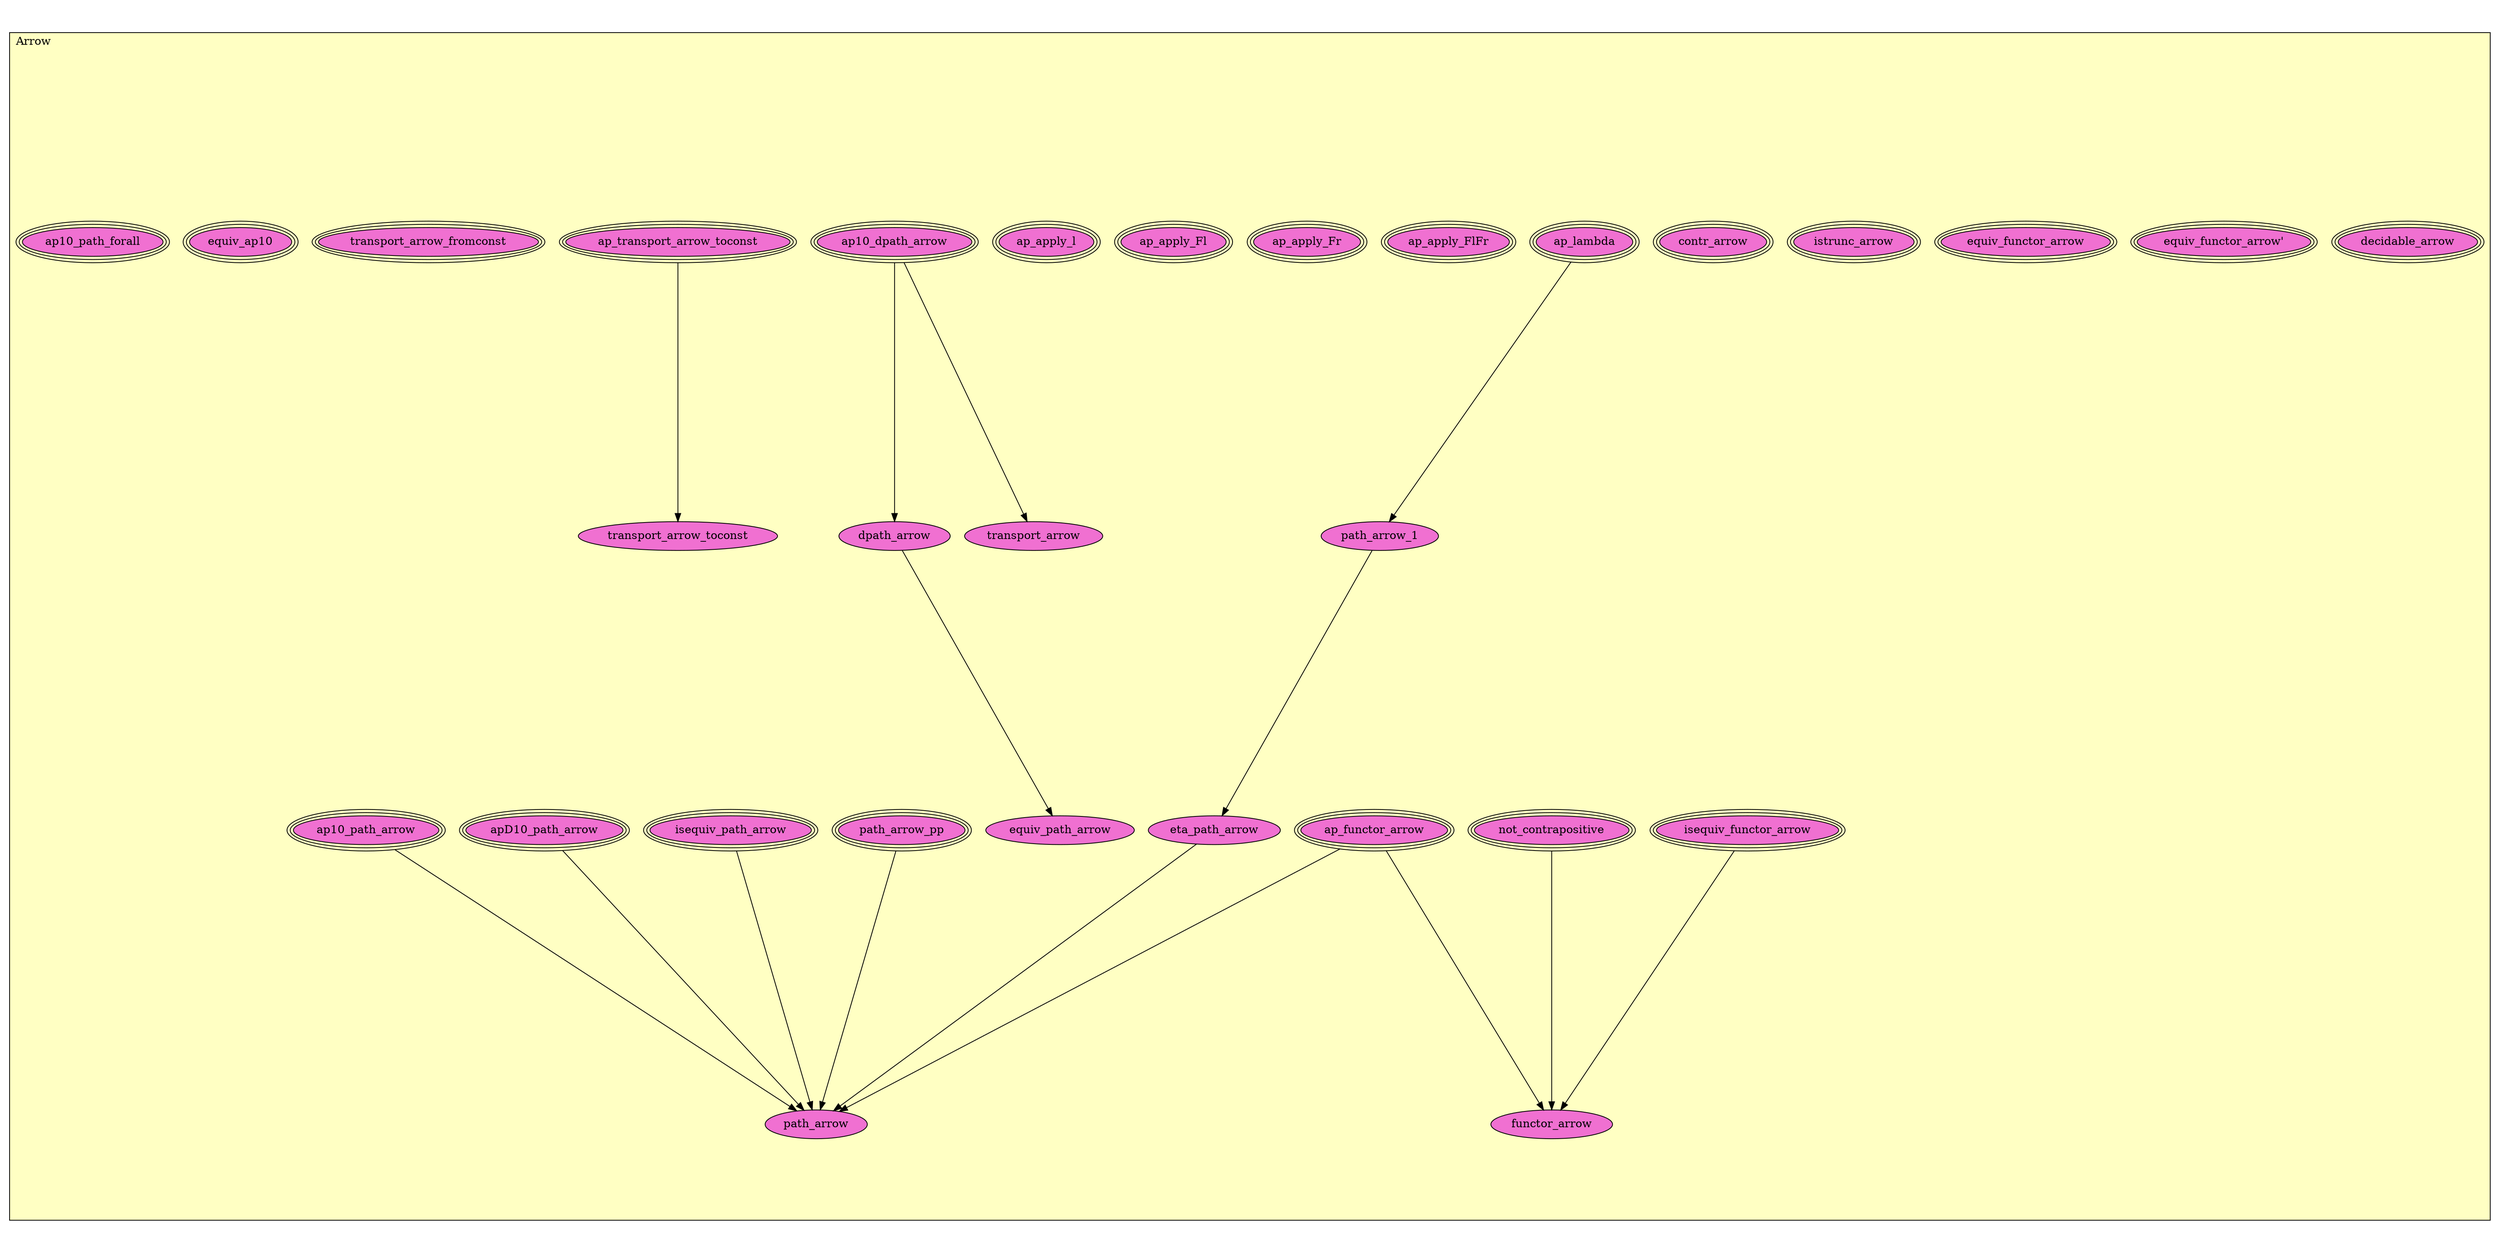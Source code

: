 digraph HoTT_Types_Arrow {
  graph [ratio=0.5]
  node [style=filled]
Arrow_decidable_arrow [label="decidable_arrow", URL=<Arrow.html#decidable_arrow>, peripheries=3, fillcolor="#F070D1"] ;
Arrow_equiv_functor_arrow_ [label="equiv_functor_arrow'", URL=<Arrow.html#equiv_functor_arrow'>, peripheries=3, fillcolor="#F070D1"] ;
Arrow_equiv_functor_arrow [label="equiv_functor_arrow", URL=<Arrow.html#equiv_functor_arrow>, peripheries=3, fillcolor="#F070D1"] ;
Arrow_isequiv_functor_arrow [label="isequiv_functor_arrow", URL=<Arrow.html#isequiv_functor_arrow>, peripheries=3, fillcolor="#F070D1"] ;
Arrow_istrunc_arrow [label="istrunc_arrow", URL=<Arrow.html#istrunc_arrow>, peripheries=3, fillcolor="#F070D1"] ;
Arrow_contr_arrow [label="contr_arrow", URL=<Arrow.html#contr_arrow>, peripheries=3, fillcolor="#F070D1"] ;
Arrow_ap_functor_arrow [label="ap_functor_arrow", URL=<Arrow.html#ap_functor_arrow>, peripheries=3, fillcolor="#F070D1"] ;
Arrow_not_contrapositive [label="not_contrapositive", URL=<Arrow.html#not_contrapositive>, peripheries=3, fillcolor="#F070D1"] ;
Arrow_functor_arrow [label="functor_arrow", URL=<Arrow.html#functor_arrow>, fillcolor="#F070D1"] ;
Arrow_ap_lambda [label="ap_lambda", URL=<Arrow.html#ap_lambda>, peripheries=3, fillcolor="#F070D1"] ;
Arrow_ap_apply_FlFr [label="ap_apply_FlFr", URL=<Arrow.html#ap_apply_FlFr>, peripheries=3, fillcolor="#F070D1"] ;
Arrow_ap_apply_Fr [label="ap_apply_Fr", URL=<Arrow.html#ap_apply_Fr>, peripheries=3, fillcolor="#F070D1"] ;
Arrow_ap_apply_Fl [label="ap_apply_Fl", URL=<Arrow.html#ap_apply_Fl>, peripheries=3, fillcolor="#F070D1"] ;
Arrow_ap_apply_l [label="ap_apply_l", URL=<Arrow.html#ap_apply_l>, peripheries=3, fillcolor="#F070D1"] ;
Arrow_ap10_dpath_arrow [label="ap10_dpath_arrow", URL=<Arrow.html#ap10_dpath_arrow>, peripheries=3, fillcolor="#F070D1"] ;
Arrow_dpath_arrow [label="dpath_arrow", URL=<Arrow.html#dpath_arrow>, fillcolor="#F070D1"] ;
Arrow_ap_transport_arrow_toconst [label="ap_transport_arrow_toconst", URL=<Arrow.html#ap_transport_arrow_toconst>, peripheries=3, fillcolor="#F070D1"] ;
Arrow_transport_arrow_fromconst [label="transport_arrow_fromconst", URL=<Arrow.html#transport_arrow_fromconst>, peripheries=3, fillcolor="#F070D1"] ;
Arrow_transport_arrow_toconst [label="transport_arrow_toconst", URL=<Arrow.html#transport_arrow_toconst>, fillcolor="#F070D1"] ;
Arrow_transport_arrow [label="transport_arrow", URL=<Arrow.html#transport_arrow>, fillcolor="#F070D1"] ;
Arrow_path_arrow_pp [label="path_arrow_pp", URL=<Arrow.html#path_arrow_pp>, peripheries=3, fillcolor="#F070D1"] ;
Arrow_equiv_path_arrow [label="equiv_path_arrow", URL=<Arrow.html#equiv_path_arrow>, fillcolor="#F070D1"] ;
Arrow_isequiv_path_arrow [label="isequiv_path_arrow", URL=<Arrow.html#isequiv_path_arrow>, peripheries=3, fillcolor="#F070D1"] ;
Arrow_equiv_ap10 [label="equiv_ap10", URL=<Arrow.html#equiv_ap10>, peripheries=3, fillcolor="#F070D1"] ;
Arrow_path_arrow_1 [label="path_arrow_1", URL=<Arrow.html#path_arrow_1>, fillcolor="#F070D1"] ;
Arrow_eta_path_arrow [label="eta_path_arrow", URL=<Arrow.html#eta_path_arrow>, fillcolor="#F070D1"] ;
Arrow_ap10_path_forall [label="ap10_path_forall", URL=<Arrow.html#ap10_path_forall>, peripheries=3, fillcolor="#F070D1"] ;
Arrow_apD10_path_arrow [label="apD10_path_arrow", URL=<Arrow.html#apD10_path_arrow>, peripheries=3, fillcolor="#F070D1"] ;
Arrow_ap10_path_arrow [label="ap10_path_arrow", URL=<Arrow.html#ap10_path_arrow>, peripheries=3, fillcolor="#F070D1"] ;
Arrow_path_arrow [label="path_arrow", URL=<Arrow.html#path_arrow>, fillcolor="#F070D1"] ;
  Arrow_isequiv_functor_arrow -> Arrow_functor_arrow [] ;
  Arrow_ap_functor_arrow -> Arrow_functor_arrow [] ;
  Arrow_ap_functor_arrow -> Arrow_path_arrow [] ;
  Arrow_not_contrapositive -> Arrow_functor_arrow [] ;
  Arrow_ap_lambda -> Arrow_path_arrow_1 [] ;
  Arrow_ap10_dpath_arrow -> Arrow_dpath_arrow [] ;
  Arrow_ap10_dpath_arrow -> Arrow_transport_arrow [] ;
  Arrow_dpath_arrow -> Arrow_equiv_path_arrow [] ;
  Arrow_ap_transport_arrow_toconst -> Arrow_transport_arrow_toconst [] ;
  Arrow_path_arrow_pp -> Arrow_path_arrow [] ;
  Arrow_isequiv_path_arrow -> Arrow_path_arrow [] ;
  Arrow_path_arrow_1 -> Arrow_eta_path_arrow [] ;
  Arrow_eta_path_arrow -> Arrow_path_arrow [] ;
  Arrow_apD10_path_arrow -> Arrow_path_arrow [] ;
  Arrow_ap10_path_arrow -> Arrow_path_arrow [] ;
subgraph cluster_Arrow { label="Arrow"; fillcolor="#FFFFC3"; labeljust=l; style=filled 
Arrow_path_arrow; Arrow_ap10_path_arrow; Arrow_apD10_path_arrow; Arrow_ap10_path_forall; Arrow_eta_path_arrow; Arrow_path_arrow_1; Arrow_equiv_ap10; Arrow_isequiv_path_arrow; Arrow_equiv_path_arrow; Arrow_path_arrow_pp; Arrow_transport_arrow; Arrow_transport_arrow_toconst; Arrow_transport_arrow_fromconst; Arrow_ap_transport_arrow_toconst; Arrow_dpath_arrow; Arrow_ap10_dpath_arrow; Arrow_ap_apply_l; Arrow_ap_apply_Fl; Arrow_ap_apply_Fr; Arrow_ap_apply_FlFr; Arrow_ap_lambda; Arrow_functor_arrow; Arrow_not_contrapositive; Arrow_ap_functor_arrow; Arrow_contr_arrow; Arrow_istrunc_arrow; Arrow_isequiv_functor_arrow; Arrow_equiv_functor_arrow; Arrow_equiv_functor_arrow_; Arrow_decidable_arrow; };
} /* END */
